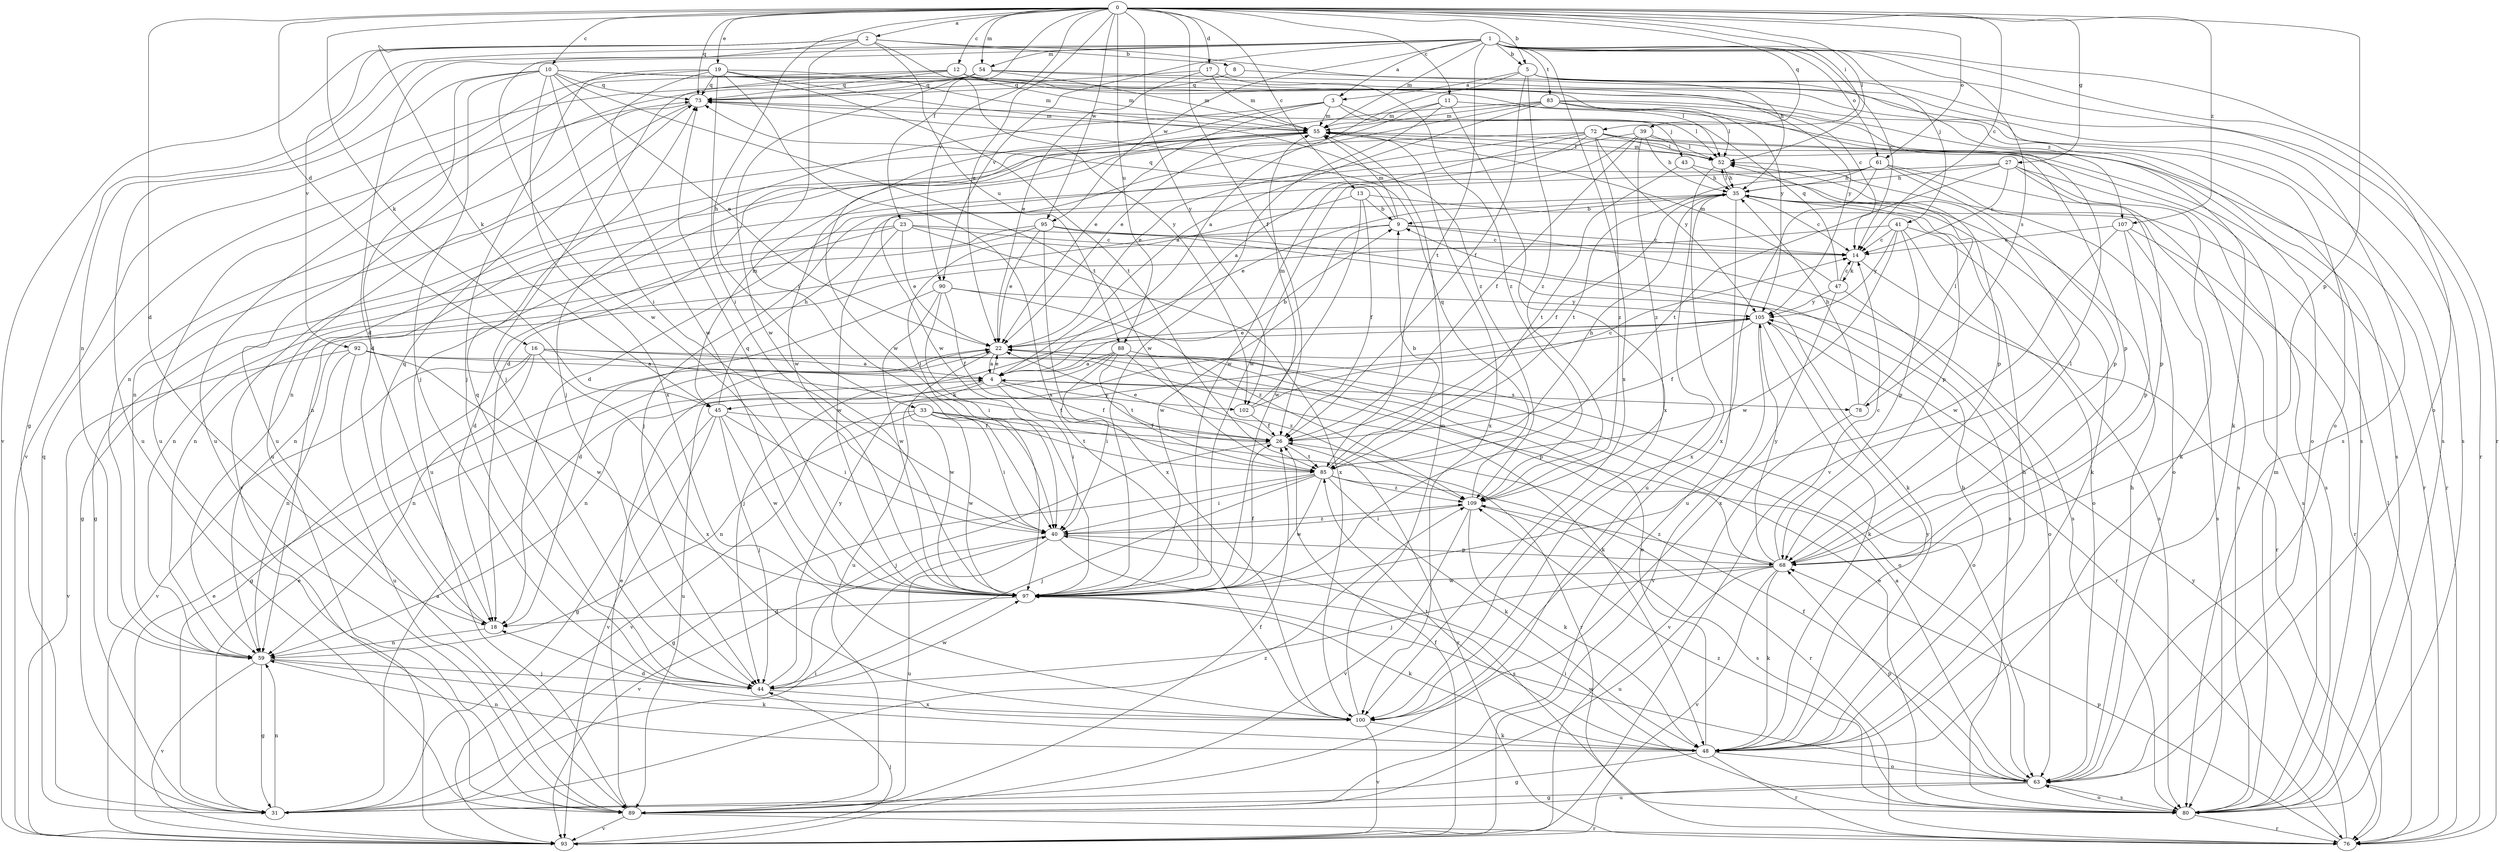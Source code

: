 strict digraph  {
0;
1;
2;
3;
4;
5;
8;
9;
10;
11;
12;
13;
14;
16;
17;
18;
19;
22;
23;
26;
27;
31;
33;
35;
39;
40;
41;
43;
44;
45;
47;
48;
52;
54;
55;
59;
61;
63;
68;
72;
73;
76;
78;
80;
83;
85;
88;
89;
90;
92;
93;
95;
97;
100;
102;
105;
107;
109;
0 -> 2  [label=a];
0 -> 5  [label=b];
0 -> 10  [label=c];
0 -> 11  [label=c];
0 -> 12  [label=c];
0 -> 13  [label=c];
0 -> 14  [label=c];
0 -> 16  [label=d];
0 -> 17  [label=d];
0 -> 18  [label=d];
0 -> 19  [label=e];
0 -> 22  [label=e];
0 -> 23  [label=f];
0 -> 26  [label=f];
0 -> 27  [label=g];
0 -> 33  [label=h];
0 -> 39  [label=i];
0 -> 45  [label=k];
0 -> 52  [label=l];
0 -> 54  [label=m];
0 -> 61  [label=o];
0 -> 68  [label=p];
0 -> 72  [label=q];
0 -> 73  [label=q];
0 -> 88  [label=u];
0 -> 90  [label=v];
0 -> 95  [label=w];
0 -> 102  [label=y];
0 -> 107  [label=z];
1 -> 3  [label=a];
1 -> 5  [label=b];
1 -> 14  [label=c];
1 -> 18  [label=d];
1 -> 31  [label=g];
1 -> 41  [label=j];
1 -> 54  [label=m];
1 -> 55  [label=m];
1 -> 59  [label=n];
1 -> 61  [label=o];
1 -> 63  [label=o];
1 -> 76  [label=r];
1 -> 78  [label=s];
1 -> 83  [label=t];
1 -> 85  [label=t];
1 -> 90  [label=v];
1 -> 95  [label=w];
1 -> 100  [label=x];
2 -> 8  [label=b];
2 -> 35  [label=h];
2 -> 40  [label=i];
2 -> 45  [label=k];
2 -> 88  [label=u];
2 -> 92  [label=v];
2 -> 93  [label=v];
2 -> 97  [label=w];
2 -> 102  [label=y];
3 -> 22  [label=e];
3 -> 43  [label=j];
3 -> 44  [label=j];
3 -> 52  [label=l];
3 -> 55  [label=m];
3 -> 97  [label=w];
4 -> 9  [label=b];
4 -> 22  [label=e];
4 -> 26  [label=f];
4 -> 40  [label=i];
4 -> 45  [label=k];
4 -> 78  [label=s];
4 -> 89  [label=u];
4 -> 102  [label=y];
5 -> 3  [label=a];
5 -> 4  [label=a];
5 -> 26  [label=f];
5 -> 76  [label=r];
5 -> 80  [label=s];
5 -> 107  [label=z];
5 -> 109  [label=z];
8 -> 73  [label=q];
8 -> 80  [label=s];
9 -> 14  [label=c];
9 -> 55  [label=m];
9 -> 59  [label=n];
9 -> 73  [label=q];
9 -> 80  [label=s];
9 -> 97  [label=w];
10 -> 14  [label=c];
10 -> 18  [label=d];
10 -> 22  [label=e];
10 -> 40  [label=i];
10 -> 44  [label=j];
10 -> 52  [label=l];
10 -> 73  [label=q];
10 -> 85  [label=t];
10 -> 89  [label=u];
10 -> 100  [label=x];
10 -> 105  [label=y];
11 -> 22  [label=e];
11 -> 55  [label=m];
11 -> 63  [label=o];
11 -> 97  [label=w];
11 -> 100  [label=x];
12 -> 44  [label=j];
12 -> 55  [label=m];
12 -> 73  [label=q];
12 -> 80  [label=s];
12 -> 89  [label=u];
12 -> 105  [label=y];
13 -> 9  [label=b];
13 -> 26  [label=f];
13 -> 40  [label=i];
13 -> 80  [label=s];
13 -> 97  [label=w];
14 -> 47  [label=k];
14 -> 76  [label=r];
16 -> 4  [label=a];
16 -> 31  [label=g];
16 -> 48  [label=k];
16 -> 59  [label=n];
16 -> 85  [label=t];
16 -> 93  [label=v];
16 -> 100  [label=x];
17 -> 22  [label=e];
17 -> 55  [label=m];
17 -> 73  [label=q];
17 -> 109  [label=z];
18 -> 59  [label=n];
18 -> 73  [label=q];
19 -> 40  [label=i];
19 -> 44  [label=j];
19 -> 55  [label=m];
19 -> 73  [label=q];
19 -> 85  [label=t];
19 -> 89  [label=u];
19 -> 97  [label=w];
19 -> 100  [label=x];
19 -> 109  [label=z];
22 -> 4  [label=a];
22 -> 63  [label=o];
22 -> 97  [label=w];
23 -> 14  [label=c];
23 -> 18  [label=d];
23 -> 22  [label=e];
23 -> 31  [label=g];
23 -> 48  [label=k];
23 -> 97  [label=w];
23 -> 100  [label=x];
26 -> 22  [label=e];
26 -> 44  [label=j];
26 -> 76  [label=r];
26 -> 85  [label=t];
27 -> 14  [label=c];
27 -> 35  [label=h];
27 -> 48  [label=k];
27 -> 59  [label=n];
27 -> 68  [label=p];
27 -> 80  [label=s];
27 -> 85  [label=t];
31 -> 4  [label=a];
31 -> 22  [label=e];
31 -> 40  [label=i];
31 -> 59  [label=n];
31 -> 73  [label=q];
31 -> 109  [label=z];
33 -> 26  [label=f];
33 -> 40  [label=i];
33 -> 59  [label=n];
33 -> 76  [label=r];
33 -> 85  [label=t];
33 -> 93  [label=v];
33 -> 97  [label=w];
35 -> 9  [label=b];
35 -> 14  [label=c];
35 -> 22  [label=e];
35 -> 26  [label=f];
35 -> 48  [label=k];
35 -> 52  [label=l];
35 -> 68  [label=p];
35 -> 89  [label=u];
35 -> 100  [label=x];
39 -> 18  [label=d];
39 -> 26  [label=f];
39 -> 35  [label=h];
39 -> 52  [label=l];
39 -> 76  [label=r];
39 -> 97  [label=w];
39 -> 109  [label=z];
40 -> 68  [label=p];
40 -> 80  [label=s];
40 -> 89  [label=u];
40 -> 93  [label=v];
40 -> 109  [label=z];
41 -> 14  [label=c];
41 -> 59  [label=n];
41 -> 63  [label=o];
41 -> 68  [label=p];
41 -> 80  [label=s];
41 -> 97  [label=w];
41 -> 105  [label=y];
43 -> 35  [label=h];
43 -> 68  [label=p];
43 -> 85  [label=t];
44 -> 73  [label=q];
44 -> 97  [label=w];
44 -> 100  [label=x];
44 -> 105  [label=y];
45 -> 26  [label=f];
45 -> 31  [label=g];
45 -> 35  [label=h];
45 -> 40  [label=i];
45 -> 44  [label=j];
45 -> 55  [label=m];
45 -> 93  [label=v];
45 -> 97  [label=w];
47 -> 14  [label=c];
47 -> 55  [label=m];
47 -> 63  [label=o];
47 -> 73  [label=q];
47 -> 100  [label=x];
47 -> 105  [label=y];
48 -> 9  [label=b];
48 -> 22  [label=e];
48 -> 31  [label=g];
48 -> 35  [label=h];
48 -> 59  [label=n];
48 -> 63  [label=o];
48 -> 76  [label=r];
48 -> 85  [label=t];
48 -> 105  [label=y];
52 -> 35  [label=h];
52 -> 55  [label=m];
52 -> 89  [label=u];
54 -> 55  [label=m];
54 -> 63  [label=o];
54 -> 73  [label=q];
54 -> 80  [label=s];
54 -> 89  [label=u];
54 -> 93  [label=v];
54 -> 97  [label=w];
55 -> 52  [label=l];
55 -> 59  [label=n];
55 -> 89  [label=u];
55 -> 93  [label=v];
55 -> 97  [label=w];
55 -> 100  [label=x];
59 -> 31  [label=g];
59 -> 44  [label=j];
59 -> 48  [label=k];
59 -> 93  [label=v];
61 -> 35  [label=h];
61 -> 44  [label=j];
61 -> 63  [label=o];
61 -> 68  [label=p];
61 -> 80  [label=s];
61 -> 85  [label=t];
61 -> 100  [label=x];
63 -> 4  [label=a];
63 -> 26  [label=f];
63 -> 31  [label=g];
63 -> 35  [label=h];
63 -> 68  [label=p];
63 -> 80  [label=s];
63 -> 89  [label=u];
63 -> 97  [label=w];
68 -> 14  [label=c];
68 -> 44  [label=j];
68 -> 48  [label=k];
68 -> 52  [label=l];
68 -> 89  [label=u];
68 -> 93  [label=v];
68 -> 97  [label=w];
68 -> 105  [label=y];
68 -> 109  [label=z];
72 -> 4  [label=a];
72 -> 22  [label=e];
72 -> 52  [label=l];
72 -> 59  [label=n];
72 -> 68  [label=p];
72 -> 76  [label=r];
72 -> 97  [label=w];
72 -> 105  [label=y];
72 -> 109  [label=z];
73 -> 55  [label=m];
73 -> 59  [label=n];
73 -> 89  [label=u];
76 -> 52  [label=l];
76 -> 68  [label=p];
76 -> 105  [label=y];
78 -> 35  [label=h];
78 -> 52  [label=l];
78 -> 93  [label=v];
80 -> 22  [label=e];
80 -> 40  [label=i];
80 -> 55  [label=m];
80 -> 63  [label=o];
80 -> 76  [label=r];
80 -> 109  [label=z];
83 -> 4  [label=a];
83 -> 18  [label=d];
83 -> 48  [label=k];
83 -> 52  [label=l];
83 -> 55  [label=m];
83 -> 80  [label=s];
83 -> 93  [label=v];
83 -> 97  [label=w];
85 -> 9  [label=b];
85 -> 31  [label=g];
85 -> 35  [label=h];
85 -> 40  [label=i];
85 -> 44  [label=j];
85 -> 48  [label=k];
85 -> 76  [label=r];
85 -> 97  [label=w];
85 -> 109  [label=z];
88 -> 4  [label=a];
88 -> 40  [label=i];
88 -> 59  [label=n];
88 -> 68  [label=p];
88 -> 85  [label=t];
88 -> 109  [label=z];
89 -> 22  [label=e];
89 -> 26  [label=f];
89 -> 76  [label=r];
89 -> 93  [label=v];
90 -> 18  [label=d];
90 -> 26  [label=f];
90 -> 40  [label=i];
90 -> 97  [label=w];
90 -> 105  [label=y];
90 -> 109  [label=z];
92 -> 4  [label=a];
92 -> 59  [label=n];
92 -> 63  [label=o];
92 -> 89  [label=u];
92 -> 93  [label=v];
92 -> 97  [label=w];
93 -> 22  [label=e];
93 -> 26  [label=f];
93 -> 44  [label=j];
95 -> 14  [label=c];
95 -> 22  [label=e];
95 -> 31  [label=g];
95 -> 59  [label=n];
95 -> 80  [label=s];
95 -> 100  [label=x];
97 -> 18  [label=d];
97 -> 26  [label=f];
97 -> 48  [label=k];
97 -> 73  [label=q];
100 -> 18  [label=d];
100 -> 48  [label=k];
100 -> 55  [label=m];
100 -> 93  [label=v];
102 -> 14  [label=c];
102 -> 26  [label=f];
102 -> 55  [label=m];
105 -> 22  [label=e];
105 -> 26  [label=f];
105 -> 44  [label=j];
105 -> 48  [label=k];
105 -> 76  [label=r];
105 -> 89  [label=u];
105 -> 93  [label=v];
107 -> 14  [label=c];
107 -> 68  [label=p];
107 -> 76  [label=r];
107 -> 80  [label=s];
107 -> 97  [label=w];
109 -> 40  [label=i];
109 -> 48  [label=k];
109 -> 73  [label=q];
109 -> 80  [label=s];
109 -> 93  [label=v];
}
